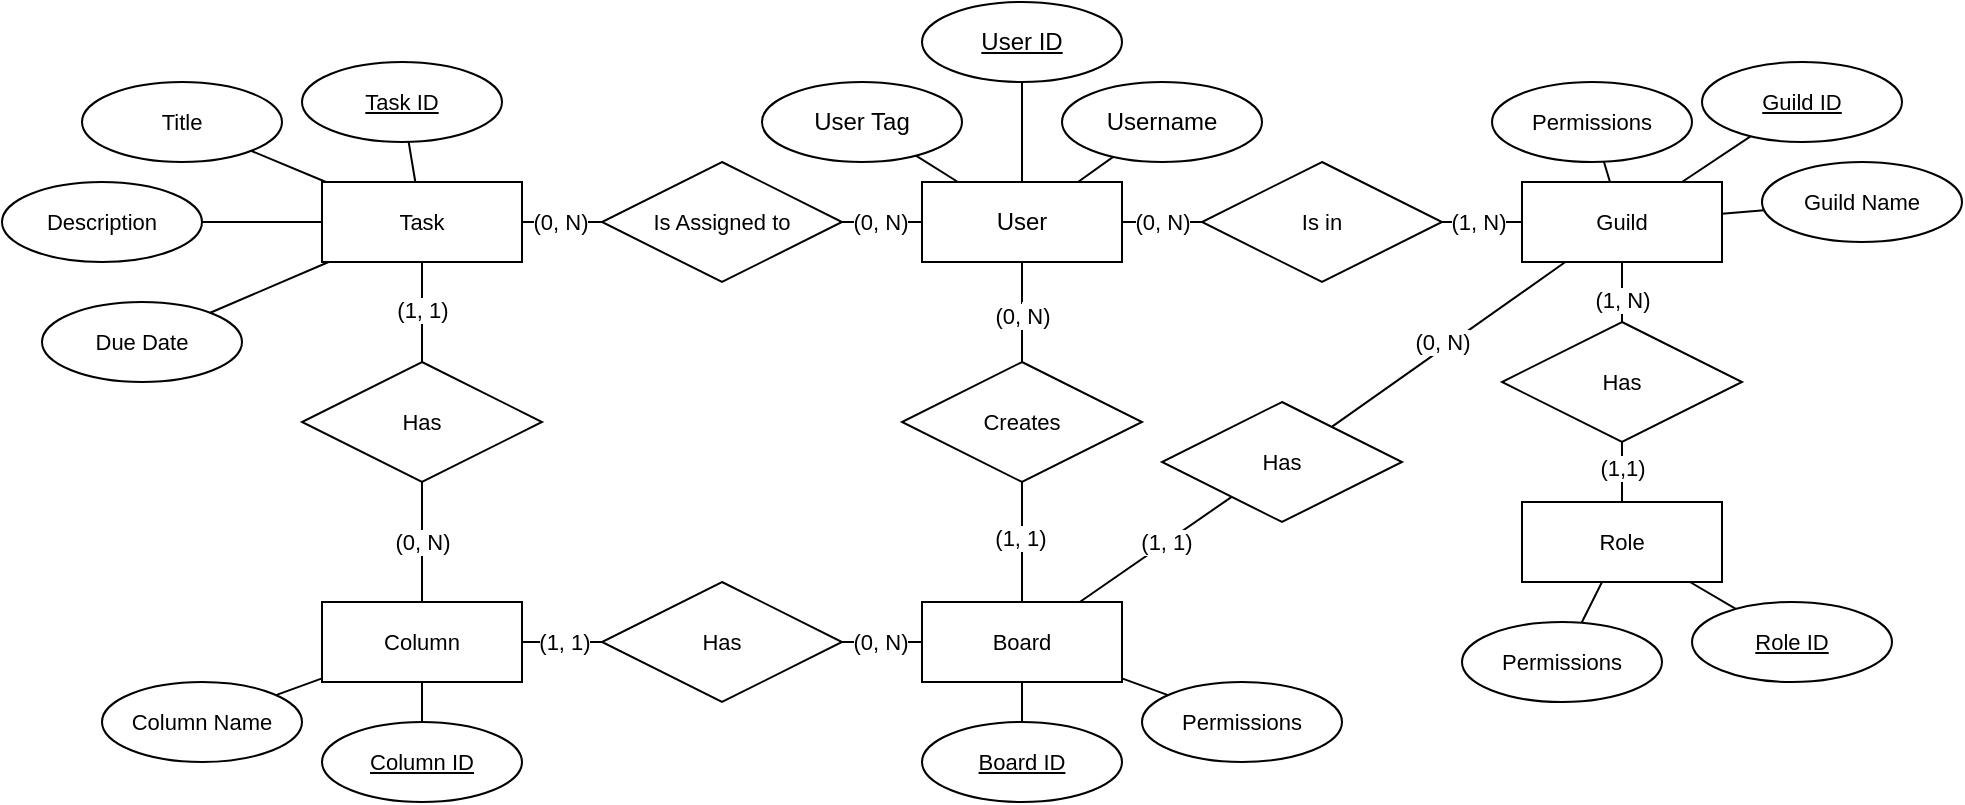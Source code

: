 <mxfile version="24.7.17">
  <diagram id="R2lEEEUBdFMjLlhIrx00" name="Page-1">
    <mxGraphModel grid="1" page="1" gridSize="10" guides="1" tooltips="1" connect="1" arrows="1" fold="1" pageScale="1" pageWidth="850" pageHeight="1100" math="0" shadow="0" extFonts="Permanent Marker^https://fonts.googleapis.com/css?family=Permanent+Marker">
      <root>
        <mxCell id="0" />
        <mxCell id="1" parent="0" />
        <mxCell id="qGmKelO1uOc2lFueApY_-7" style="edgeStyle=none;shape=connector;rounded=0;orthogonalLoop=1;jettySize=auto;html=1;strokeColor=default;align=center;verticalAlign=middle;fontFamily=Helvetica;fontSize=11;fontColor=default;labelBackgroundColor=default;endArrow=none;endFill=0;" edge="1" parent="1" source="qGmKelO1uOc2lFueApY_-1" target="qGmKelO1uOc2lFueApY_-4">
          <mxGeometry relative="1" as="geometry" />
        </mxCell>
        <mxCell id="qGmKelO1uOc2lFueApY_-8" style="edgeStyle=none;shape=connector;rounded=0;orthogonalLoop=1;jettySize=auto;html=1;strokeColor=default;align=center;verticalAlign=middle;fontFamily=Helvetica;fontSize=11;fontColor=default;labelBackgroundColor=default;endArrow=none;endFill=0;" edge="1" parent="1" source="qGmKelO1uOc2lFueApY_-1" target="qGmKelO1uOc2lFueApY_-3">
          <mxGeometry relative="1" as="geometry" />
        </mxCell>
        <mxCell id="qGmKelO1uOc2lFueApY_-28" style="edgeStyle=none;shape=connector;rounded=0;orthogonalLoop=1;jettySize=auto;html=1;strokeColor=default;align=center;verticalAlign=middle;fontFamily=Helvetica;fontSize=11;fontColor=default;labelBackgroundColor=default;endArrow=none;endFill=0;" edge="1" parent="1" source="qGmKelO1uOc2lFueApY_-1" target="qGmKelO1uOc2lFueApY_-27">
          <mxGeometry relative="1" as="geometry" />
        </mxCell>
        <mxCell id="qGmKelO1uOc2lFueApY_-30" value="(0, N)" style="edgeLabel;html=1;align=center;verticalAlign=middle;resizable=0;points=[];fontFamily=Helvetica;fontSize=11;fontColor=default;labelBackgroundColor=default;" connectable="0" vertex="1" parent="qGmKelO1uOc2lFueApY_-28">
          <mxGeometry x="-0.263" relative="1" as="geometry">
            <mxPoint x="5" as="offset" />
          </mxGeometry>
        </mxCell>
        <mxCell id="qGmKelO1uOc2lFueApY_-43" style="edgeStyle=none;shape=connector;rounded=0;orthogonalLoop=1;jettySize=auto;html=1;strokeColor=default;align=center;verticalAlign=middle;fontFamily=Helvetica;fontSize=11;fontColor=default;labelBackgroundColor=default;endArrow=none;endFill=0;" edge="1" parent="1" source="qGmKelO1uOc2lFueApY_-1" target="qGmKelO1uOc2lFueApY_-42">
          <mxGeometry relative="1" as="geometry" />
        </mxCell>
        <mxCell id="qGmKelO1uOc2lFueApY_-44" value="(" style="edgeLabel;html=1;align=center;verticalAlign=middle;resizable=0;points=[];fontFamily=Helvetica;fontSize=11;fontColor=default;labelBackgroundColor=default;" connectable="0" vertex="1" parent="qGmKelO1uOc2lFueApY_-43">
          <mxGeometry x="0.017" y="1" relative="1" as="geometry">
            <mxPoint as="offset" />
          </mxGeometry>
        </mxCell>
        <mxCell id="qGmKelO1uOc2lFueApY_-45" value="(0, N)" style="edgeLabel;html=1;align=center;verticalAlign=middle;resizable=0;points=[];fontFamily=Helvetica;fontSize=11;fontColor=default;labelBackgroundColor=default;" connectable="0" vertex="1" parent="qGmKelO1uOc2lFueApY_-43">
          <mxGeometry x="0.055" relative="1" as="geometry">
            <mxPoint as="offset" />
          </mxGeometry>
        </mxCell>
        <mxCell id="qGmKelO1uOc2lFueApY_-65" style="edgeStyle=none;shape=connector;rounded=0;orthogonalLoop=1;jettySize=auto;html=1;strokeColor=default;align=center;verticalAlign=middle;fontFamily=Helvetica;fontSize=11;fontColor=default;labelBackgroundColor=default;endArrow=none;endFill=0;" edge="1" parent="1" source="qGmKelO1uOc2lFueApY_-1" target="qGmKelO1uOc2lFueApY_-64">
          <mxGeometry relative="1" as="geometry" />
        </mxCell>
        <mxCell id="qGmKelO1uOc2lFueApY_-67" value="(0, N)" style="edgeLabel;html=1;align=center;verticalAlign=middle;resizable=0;points=[];fontFamily=Helvetica;fontSize=11;fontColor=default;labelBackgroundColor=default;" connectable="0" vertex="1" parent="qGmKelO1uOc2lFueApY_-65">
          <mxGeometry x="0.04" relative="1" as="geometry">
            <mxPoint as="offset" />
          </mxGeometry>
        </mxCell>
        <mxCell id="qGmKelO1uOc2lFueApY_-1" value="User" style="whiteSpace=wrap;html=1;align=center;" vertex="1" parent="1">
          <mxGeometry x="140" y="140" width="100" height="40" as="geometry" />
        </mxCell>
        <mxCell id="qGmKelO1uOc2lFueApY_-2" value="User ID" style="ellipse;whiteSpace=wrap;html=1;align=center;fontStyle=4;" vertex="1" parent="1">
          <mxGeometry x="140" y="50" width="100" height="40" as="geometry" />
        </mxCell>
        <mxCell id="qGmKelO1uOc2lFueApY_-3" value="Username" style="ellipse;whiteSpace=wrap;html=1;align=center;" vertex="1" parent="1">
          <mxGeometry x="210" y="90" width="100" height="40" as="geometry" />
        </mxCell>
        <mxCell id="qGmKelO1uOc2lFueApY_-4" value="User Tag" style="ellipse;whiteSpace=wrap;html=1;align=center;" vertex="1" parent="1">
          <mxGeometry x="60" y="90" width="100" height="40" as="geometry" />
        </mxCell>
        <mxCell id="qGmKelO1uOc2lFueApY_-5" style="rounded=0;orthogonalLoop=1;jettySize=auto;html=1;endArrow=none;endFill=0;" edge="1" parent="1" source="qGmKelO1uOc2lFueApY_-1" target="qGmKelO1uOc2lFueApY_-2">
          <mxGeometry relative="1" as="geometry" />
        </mxCell>
        <mxCell id="qGmKelO1uOc2lFueApY_-13" style="edgeStyle=none;shape=connector;rounded=0;orthogonalLoop=1;jettySize=auto;html=1;strokeColor=default;align=center;verticalAlign=middle;fontFamily=Helvetica;fontSize=11;fontColor=default;labelBackgroundColor=default;endArrow=none;endFill=0;" edge="1" parent="1" source="qGmKelO1uOc2lFueApY_-9" target="qGmKelO1uOc2lFueApY_-12">
          <mxGeometry relative="1" as="geometry" />
        </mxCell>
        <mxCell id="qGmKelO1uOc2lFueApY_-14" style="edgeStyle=none;shape=connector;rounded=0;orthogonalLoop=1;jettySize=auto;html=1;strokeColor=default;align=center;verticalAlign=middle;fontFamily=Helvetica;fontSize=11;fontColor=default;labelBackgroundColor=default;endArrow=none;endFill=0;" edge="1" parent="1" source="qGmKelO1uOc2lFueApY_-9" target="qGmKelO1uOc2lFueApY_-10">
          <mxGeometry relative="1" as="geometry" />
        </mxCell>
        <mxCell id="qGmKelO1uOc2lFueApY_-15" style="edgeStyle=none;shape=connector;rounded=0;orthogonalLoop=1;jettySize=auto;html=1;strokeColor=default;align=center;verticalAlign=middle;fontFamily=Helvetica;fontSize=11;fontColor=default;labelBackgroundColor=default;endArrow=none;endFill=0;" edge="1" parent="1" source="qGmKelO1uOc2lFueApY_-9" target="qGmKelO1uOc2lFueApY_-11">
          <mxGeometry relative="1" as="geometry" />
        </mxCell>
        <mxCell id="qGmKelO1uOc2lFueApY_-33" style="edgeStyle=none;shape=connector;rounded=0;orthogonalLoop=1;jettySize=auto;html=1;strokeColor=default;align=center;verticalAlign=middle;fontFamily=Helvetica;fontSize=11;fontColor=default;labelBackgroundColor=default;endArrow=none;endFill=0;" edge="1" parent="1" source="qGmKelO1uOc2lFueApY_-9" target="qGmKelO1uOc2lFueApY_-32">
          <mxGeometry relative="1" as="geometry" />
        </mxCell>
        <mxCell id="qGmKelO1uOc2lFueApY_-35" value="(1, N)" style="edgeLabel;html=1;align=center;verticalAlign=middle;resizable=0;points=[];fontFamily=Helvetica;fontSize=11;fontColor=default;labelBackgroundColor=default;" connectable="0" vertex="1" parent="qGmKelO1uOc2lFueApY_-33">
          <mxGeometry x="0.247" y="-2" relative="1" as="geometry">
            <mxPoint x="2" as="offset" />
          </mxGeometry>
        </mxCell>
        <mxCell id="qGmKelO1uOc2lFueApY_-38" style="edgeStyle=none;shape=connector;rounded=0;orthogonalLoop=1;jettySize=auto;html=1;strokeColor=default;align=center;verticalAlign=middle;fontFamily=Helvetica;fontSize=11;fontColor=default;labelBackgroundColor=default;endArrow=none;endFill=0;" edge="1" parent="1" source="qGmKelO1uOc2lFueApY_-9" target="qGmKelO1uOc2lFueApY_-37">
          <mxGeometry relative="1" as="geometry" />
        </mxCell>
        <mxCell id="qGmKelO1uOc2lFueApY_-39" value="(0, N)" style="edgeLabel;html=1;align=center;verticalAlign=middle;resizable=0;points=[];fontFamily=Helvetica;fontSize=11;fontColor=default;labelBackgroundColor=default;" connectable="0" vertex="1" parent="qGmKelO1uOc2lFueApY_-38">
          <mxGeometry x="0.101" y="-4" relative="1" as="geometry">
            <mxPoint x="5" y="-2" as="offset" />
          </mxGeometry>
        </mxCell>
        <mxCell id="qGmKelO1uOc2lFueApY_-9" value="Guild" style="whiteSpace=wrap;html=1;align=center;fontFamily=Helvetica;fontSize=11;fontColor=default;labelBackgroundColor=default;" vertex="1" parent="1">
          <mxGeometry x="440" y="140" width="100" height="40" as="geometry" />
        </mxCell>
        <mxCell id="qGmKelO1uOc2lFueApY_-10" value="Guild ID" style="ellipse;whiteSpace=wrap;html=1;align=center;fontStyle=4;fontFamily=Helvetica;fontSize=11;fontColor=default;labelBackgroundColor=default;" vertex="1" parent="1">
          <mxGeometry x="530" y="80" width="100" height="40" as="geometry" />
        </mxCell>
        <mxCell id="qGmKelO1uOc2lFueApY_-11" value="Guild Name" style="ellipse;whiteSpace=wrap;html=1;align=center;fontFamily=Helvetica;fontSize=11;fontColor=default;labelBackgroundColor=default;" vertex="1" parent="1">
          <mxGeometry x="560" y="130" width="100" height="40" as="geometry" />
        </mxCell>
        <mxCell id="qGmKelO1uOc2lFueApY_-12" value="Permissions" style="ellipse;whiteSpace=wrap;html=1;align=center;fontFamily=Helvetica;fontSize=11;fontColor=default;labelBackgroundColor=default;" vertex="1" parent="1">
          <mxGeometry x="425" y="90" width="100" height="40" as="geometry" />
        </mxCell>
        <mxCell id="qGmKelO1uOc2lFueApY_-19" style="edgeStyle=none;shape=connector;rounded=0;orthogonalLoop=1;jettySize=auto;html=1;strokeColor=default;align=center;verticalAlign=middle;fontFamily=Helvetica;fontSize=11;fontColor=default;labelBackgroundColor=default;endArrow=none;endFill=0;" edge="1" parent="1" source="qGmKelO1uOc2lFueApY_-16" target="qGmKelO1uOc2lFueApY_-17">
          <mxGeometry relative="1" as="geometry" />
        </mxCell>
        <mxCell id="qGmKelO1uOc2lFueApY_-20" style="edgeStyle=none;shape=connector;rounded=0;orthogonalLoop=1;jettySize=auto;html=1;strokeColor=default;align=center;verticalAlign=middle;fontFamily=Helvetica;fontSize=11;fontColor=default;labelBackgroundColor=default;endArrow=none;endFill=0;" edge="1" parent="1" source="qGmKelO1uOc2lFueApY_-16" target="qGmKelO1uOc2lFueApY_-18">
          <mxGeometry relative="1" as="geometry" />
        </mxCell>
        <mxCell id="qGmKelO1uOc2lFueApY_-16" value="Role" style="whiteSpace=wrap;html=1;align=center;fontFamily=Helvetica;fontSize=11;fontColor=default;labelBackgroundColor=default;" vertex="1" parent="1">
          <mxGeometry x="440" y="300" width="100" height="40" as="geometry" />
        </mxCell>
        <mxCell id="qGmKelO1uOc2lFueApY_-17" value="Role ID" style="ellipse;whiteSpace=wrap;html=1;align=center;fontStyle=4;fontFamily=Helvetica;fontSize=11;fontColor=default;labelBackgroundColor=default;" vertex="1" parent="1">
          <mxGeometry x="525" y="350" width="100" height="40" as="geometry" />
        </mxCell>
        <mxCell id="qGmKelO1uOc2lFueApY_-18" value="Permissions" style="ellipse;whiteSpace=wrap;html=1;align=center;fontFamily=Helvetica;fontSize=11;fontColor=default;labelBackgroundColor=default;" vertex="1" parent="1">
          <mxGeometry x="410" y="360" width="100" height="40" as="geometry" />
        </mxCell>
        <mxCell id="qGmKelO1uOc2lFueApY_-25" style="edgeStyle=none;shape=connector;rounded=0;orthogonalLoop=1;jettySize=auto;html=1;strokeColor=default;align=center;verticalAlign=middle;fontFamily=Helvetica;fontSize=11;fontColor=default;labelBackgroundColor=default;endArrow=none;endFill=0;" edge="1" parent="1" source="qGmKelO1uOc2lFueApY_-21" target="qGmKelO1uOc2lFueApY_-23">
          <mxGeometry relative="1" as="geometry" />
        </mxCell>
        <mxCell id="qGmKelO1uOc2lFueApY_-26" style="edgeStyle=none;shape=connector;rounded=0;orthogonalLoop=1;jettySize=auto;html=1;strokeColor=default;align=center;verticalAlign=middle;fontFamily=Helvetica;fontSize=11;fontColor=default;labelBackgroundColor=default;endArrow=none;endFill=0;" edge="1" parent="1" source="qGmKelO1uOc2lFueApY_-21" target="qGmKelO1uOc2lFueApY_-24">
          <mxGeometry relative="1" as="geometry" />
        </mxCell>
        <mxCell id="qGmKelO1uOc2lFueApY_-54" style="edgeStyle=none;shape=connector;rounded=0;orthogonalLoop=1;jettySize=auto;html=1;strokeColor=default;align=center;verticalAlign=middle;fontFamily=Helvetica;fontSize=11;fontColor=default;labelBackgroundColor=default;endArrow=none;endFill=0;" edge="1" parent="1" source="qGmKelO1uOc2lFueApY_-21" target="qGmKelO1uOc2lFueApY_-53">
          <mxGeometry relative="1" as="geometry" />
        </mxCell>
        <mxCell id="qGmKelO1uOc2lFueApY_-55" value="(0, N)" style="edgeLabel;html=1;align=center;verticalAlign=middle;resizable=0;points=[];fontFamily=Helvetica;fontSize=11;fontColor=default;labelBackgroundColor=default;" connectable="0" vertex="1" parent="qGmKelO1uOc2lFueApY_-54">
          <mxGeometry x="0.056" relative="1" as="geometry">
            <mxPoint as="offset" />
          </mxGeometry>
        </mxCell>
        <mxCell id="qGmKelO1uOc2lFueApY_-21" value="Board" style="whiteSpace=wrap;html=1;align=center;fontFamily=Helvetica;fontSize=11;fontColor=default;labelBackgroundColor=default;" vertex="1" parent="1">
          <mxGeometry x="140" y="350" width="100" height="40" as="geometry" />
        </mxCell>
        <mxCell id="qGmKelO1uOc2lFueApY_-23" value="Board ID" style="ellipse;whiteSpace=wrap;html=1;align=center;fontStyle=4;fontFamily=Helvetica;fontSize=11;fontColor=default;labelBackgroundColor=default;" vertex="1" parent="1">
          <mxGeometry x="140" y="410" width="100" height="40" as="geometry" />
        </mxCell>
        <mxCell id="qGmKelO1uOc2lFueApY_-24" value="Permissions" style="ellipse;whiteSpace=wrap;html=1;align=center;fontFamily=Helvetica;fontSize=11;fontColor=default;labelBackgroundColor=default;" vertex="1" parent="1">
          <mxGeometry x="250" y="390" width="100" height="40" as="geometry" />
        </mxCell>
        <mxCell id="qGmKelO1uOc2lFueApY_-29" style="edgeStyle=none;shape=connector;rounded=0;orthogonalLoop=1;jettySize=auto;html=1;strokeColor=default;align=center;verticalAlign=middle;fontFamily=Helvetica;fontSize=11;fontColor=default;labelBackgroundColor=default;endArrow=none;endFill=0;" edge="1" parent="1" source="qGmKelO1uOc2lFueApY_-27" target="qGmKelO1uOc2lFueApY_-9">
          <mxGeometry relative="1" as="geometry" />
        </mxCell>
        <mxCell id="qGmKelO1uOc2lFueApY_-31" value="(1, N)" style="edgeLabel;html=1;align=center;verticalAlign=middle;resizable=0;points=[];fontFamily=Helvetica;fontSize=11;fontColor=default;labelBackgroundColor=default;" connectable="0" vertex="1" parent="qGmKelO1uOc2lFueApY_-29">
          <mxGeometry x="-0.119" y="-1" relative="1" as="geometry">
            <mxPoint y="-1" as="offset" />
          </mxGeometry>
        </mxCell>
        <mxCell id="qGmKelO1uOc2lFueApY_-27" value="Is in" style="shape=rhombus;perimeter=rhombusPerimeter;whiteSpace=wrap;html=1;align=center;fontFamily=Helvetica;fontSize=11;fontColor=default;labelBackgroundColor=default;" vertex="1" parent="1">
          <mxGeometry x="280" y="130" width="120" height="60" as="geometry" />
        </mxCell>
        <mxCell id="qGmKelO1uOc2lFueApY_-34" style="edgeStyle=none;shape=connector;rounded=0;orthogonalLoop=1;jettySize=auto;html=1;strokeColor=default;align=center;verticalAlign=middle;fontFamily=Helvetica;fontSize=11;fontColor=default;labelBackgroundColor=default;endArrow=none;endFill=0;" edge="1" parent="1" source="qGmKelO1uOc2lFueApY_-32" target="qGmKelO1uOc2lFueApY_-16">
          <mxGeometry relative="1" as="geometry" />
        </mxCell>
        <mxCell id="qGmKelO1uOc2lFueApY_-36" value="(1,1)" style="edgeLabel;html=1;align=center;verticalAlign=middle;resizable=0;points=[];fontFamily=Helvetica;fontSize=11;fontColor=default;labelBackgroundColor=default;" connectable="0" vertex="1" parent="qGmKelO1uOc2lFueApY_-34">
          <mxGeometry x="-0.12" y="2" relative="1" as="geometry">
            <mxPoint x="-2" as="offset" />
          </mxGeometry>
        </mxCell>
        <mxCell id="qGmKelO1uOc2lFueApY_-32" value="Has" style="shape=rhombus;perimeter=rhombusPerimeter;whiteSpace=wrap;html=1;align=center;fontFamily=Helvetica;fontSize=11;fontColor=default;labelBackgroundColor=default;" vertex="1" parent="1">
          <mxGeometry x="430" y="210" width="120" height="60" as="geometry" />
        </mxCell>
        <mxCell id="qGmKelO1uOc2lFueApY_-40" style="edgeStyle=none;shape=connector;rounded=0;orthogonalLoop=1;jettySize=auto;html=1;strokeColor=default;align=center;verticalAlign=middle;fontFamily=Helvetica;fontSize=11;fontColor=default;labelBackgroundColor=default;endArrow=none;endFill=0;" edge="1" parent="1" source="qGmKelO1uOc2lFueApY_-37" target="qGmKelO1uOc2lFueApY_-21">
          <mxGeometry relative="1" as="geometry" />
        </mxCell>
        <mxCell id="qGmKelO1uOc2lFueApY_-41" value="(1, 1)" style="edgeLabel;html=1;align=center;verticalAlign=middle;resizable=0;points=[];fontFamily=Helvetica;fontSize=11;fontColor=default;labelBackgroundColor=default;" connectable="0" vertex="1" parent="qGmKelO1uOc2lFueApY_-40">
          <mxGeometry x="-0.138" y="-1" relative="1" as="geometry">
            <mxPoint as="offset" />
          </mxGeometry>
        </mxCell>
        <mxCell id="qGmKelO1uOc2lFueApY_-37" value="Has" style="shape=rhombus;perimeter=rhombusPerimeter;whiteSpace=wrap;html=1;align=center;fontFamily=Helvetica;fontSize=11;fontColor=default;labelBackgroundColor=default;" vertex="1" parent="1">
          <mxGeometry x="260" y="250" width="120" height="60" as="geometry" />
        </mxCell>
        <mxCell id="qGmKelO1uOc2lFueApY_-46" style="edgeStyle=none;shape=connector;rounded=0;orthogonalLoop=1;jettySize=auto;html=1;strokeColor=default;align=center;verticalAlign=middle;fontFamily=Helvetica;fontSize=11;fontColor=default;labelBackgroundColor=default;endArrow=none;endFill=0;" edge="1" parent="1" source="qGmKelO1uOc2lFueApY_-42" target="qGmKelO1uOc2lFueApY_-21">
          <mxGeometry relative="1" as="geometry" />
        </mxCell>
        <mxCell id="qGmKelO1uOc2lFueApY_-47" value="(1, 1)" style="edgeLabel;html=1;align=center;verticalAlign=middle;resizable=0;points=[];fontFamily=Helvetica;fontSize=11;fontColor=default;labelBackgroundColor=default;" connectable="0" vertex="1" parent="qGmKelO1uOc2lFueApY_-46">
          <mxGeometry x="-0.073" y="-1" relative="1" as="geometry">
            <mxPoint as="offset" />
          </mxGeometry>
        </mxCell>
        <mxCell id="qGmKelO1uOc2lFueApY_-42" value="Creates" style="shape=rhombus;perimeter=rhombusPerimeter;whiteSpace=wrap;html=1;align=center;fontFamily=Helvetica;fontSize=11;fontColor=default;labelBackgroundColor=default;" vertex="1" parent="1">
          <mxGeometry x="130" y="230" width="120" height="60" as="geometry" />
        </mxCell>
        <mxCell id="qGmKelO1uOc2lFueApY_-51" style="edgeStyle=none;shape=connector;rounded=0;orthogonalLoop=1;jettySize=auto;html=1;strokeColor=default;align=center;verticalAlign=middle;fontFamily=Helvetica;fontSize=11;fontColor=default;labelBackgroundColor=default;endArrow=none;endFill=0;" edge="1" parent="1" source="qGmKelO1uOc2lFueApY_-48" target="qGmKelO1uOc2lFueApY_-49">
          <mxGeometry relative="1" as="geometry" />
        </mxCell>
        <mxCell id="qGmKelO1uOc2lFueApY_-52" style="edgeStyle=none;shape=connector;rounded=0;orthogonalLoop=1;jettySize=auto;html=1;strokeColor=default;align=center;verticalAlign=middle;fontFamily=Helvetica;fontSize=11;fontColor=default;labelBackgroundColor=default;endArrow=none;endFill=0;" edge="1" parent="1" source="qGmKelO1uOc2lFueApY_-48" target="qGmKelO1uOc2lFueApY_-50">
          <mxGeometry relative="1" as="geometry" />
        </mxCell>
        <mxCell id="qGmKelO1uOc2lFueApY_-60" style="edgeStyle=none;shape=connector;rounded=0;orthogonalLoop=1;jettySize=auto;html=1;strokeColor=default;align=center;verticalAlign=middle;fontFamily=Helvetica;fontSize=11;fontColor=default;labelBackgroundColor=default;endArrow=none;endFill=0;" edge="1" parent="1" source="qGmKelO1uOc2lFueApY_-48" target="qGmKelO1uOc2lFueApY_-59">
          <mxGeometry relative="1" as="geometry" />
        </mxCell>
        <mxCell id="qGmKelO1uOc2lFueApY_-62" value="(0, N)" style="edgeLabel;html=1;align=center;verticalAlign=middle;resizable=0;points=[];fontFamily=Helvetica;fontSize=11;fontColor=default;labelBackgroundColor=default;" connectable="0" vertex="1" parent="qGmKelO1uOc2lFueApY_-60">
          <mxGeometry x="-0.007" relative="1" as="geometry">
            <mxPoint as="offset" />
          </mxGeometry>
        </mxCell>
        <mxCell id="qGmKelO1uOc2lFueApY_-48" value="Column" style="whiteSpace=wrap;html=1;align=center;fontFamily=Helvetica;fontSize=11;fontColor=default;labelBackgroundColor=default;" vertex="1" parent="1">
          <mxGeometry x="-160" y="350" width="100" height="40" as="geometry" />
        </mxCell>
        <mxCell id="qGmKelO1uOc2lFueApY_-49" value="Column ID" style="ellipse;whiteSpace=wrap;html=1;align=center;fontStyle=4;fontFamily=Helvetica;fontSize=11;fontColor=default;labelBackgroundColor=default;" vertex="1" parent="1">
          <mxGeometry x="-160" y="410" width="100" height="40" as="geometry" />
        </mxCell>
        <mxCell id="qGmKelO1uOc2lFueApY_-50" value="Column Name" style="ellipse;whiteSpace=wrap;html=1;align=center;fontFamily=Helvetica;fontSize=11;fontColor=default;labelBackgroundColor=default;" vertex="1" parent="1">
          <mxGeometry x="-270" y="390" width="100" height="40" as="geometry" />
        </mxCell>
        <mxCell id="qGmKelO1uOc2lFueApY_-56" style="edgeStyle=none;shape=connector;rounded=0;orthogonalLoop=1;jettySize=auto;html=1;strokeColor=default;align=center;verticalAlign=middle;fontFamily=Helvetica;fontSize=11;fontColor=default;labelBackgroundColor=default;endArrow=none;endFill=0;" edge="1" parent="1" source="qGmKelO1uOc2lFueApY_-53" target="qGmKelO1uOc2lFueApY_-48">
          <mxGeometry relative="1" as="geometry" />
        </mxCell>
        <mxCell id="qGmKelO1uOc2lFueApY_-57" value="(1, 1)" style="edgeLabel;html=1;align=center;verticalAlign=middle;resizable=0;points=[];fontFamily=Helvetica;fontSize=11;fontColor=default;labelBackgroundColor=default;" connectable="0" vertex="1" parent="qGmKelO1uOc2lFueApY_-56">
          <mxGeometry x="-0.028" relative="1" as="geometry">
            <mxPoint as="offset" />
          </mxGeometry>
        </mxCell>
        <mxCell id="qGmKelO1uOc2lFueApY_-53" value="Has" style="shape=rhombus;perimeter=rhombusPerimeter;whiteSpace=wrap;html=1;align=center;fontFamily=Helvetica;fontSize=11;fontColor=default;labelBackgroundColor=default;" vertex="1" parent="1">
          <mxGeometry x="-20" y="340" width="120" height="60" as="geometry" />
        </mxCell>
        <mxCell id="qGmKelO1uOc2lFueApY_-75" style="edgeStyle=none;shape=connector;rounded=0;orthogonalLoop=1;jettySize=auto;html=1;strokeColor=default;align=center;verticalAlign=middle;fontFamily=Helvetica;fontSize=11;fontColor=default;labelBackgroundColor=default;endArrow=none;endFill=0;" edge="1" parent="1" source="qGmKelO1uOc2lFueApY_-58" target="qGmKelO1uOc2lFueApY_-69">
          <mxGeometry relative="1" as="geometry" />
        </mxCell>
        <mxCell id="qGmKelO1uOc2lFueApY_-76" style="edgeStyle=none;shape=connector;rounded=0;orthogonalLoop=1;jettySize=auto;html=1;strokeColor=default;align=center;verticalAlign=middle;fontFamily=Helvetica;fontSize=11;fontColor=default;labelBackgroundColor=default;endArrow=none;endFill=0;" edge="1" parent="1" source="qGmKelO1uOc2lFueApY_-58" target="qGmKelO1uOc2lFueApY_-71">
          <mxGeometry relative="1" as="geometry" />
        </mxCell>
        <mxCell id="qGmKelO1uOc2lFueApY_-77" style="edgeStyle=none;shape=connector;rounded=0;orthogonalLoop=1;jettySize=auto;html=1;strokeColor=default;align=center;verticalAlign=middle;fontFamily=Helvetica;fontSize=11;fontColor=default;labelBackgroundColor=default;endArrow=none;endFill=0;" edge="1" parent="1" source="qGmKelO1uOc2lFueApY_-58" target="qGmKelO1uOc2lFueApY_-72">
          <mxGeometry relative="1" as="geometry" />
        </mxCell>
        <mxCell id="qGmKelO1uOc2lFueApY_-78" style="edgeStyle=none;shape=connector;rounded=0;orthogonalLoop=1;jettySize=auto;html=1;strokeColor=default;align=center;verticalAlign=middle;fontFamily=Helvetica;fontSize=11;fontColor=default;labelBackgroundColor=default;endArrow=none;endFill=0;" edge="1" parent="1" source="qGmKelO1uOc2lFueApY_-58" target="qGmKelO1uOc2lFueApY_-74">
          <mxGeometry relative="1" as="geometry" />
        </mxCell>
        <mxCell id="qGmKelO1uOc2lFueApY_-58" value="Task" style="whiteSpace=wrap;html=1;align=center;fontFamily=Helvetica;fontSize=11;fontColor=default;labelBackgroundColor=default;" vertex="1" parent="1">
          <mxGeometry x="-160" y="140" width="100" height="40" as="geometry" />
        </mxCell>
        <mxCell id="qGmKelO1uOc2lFueApY_-61" style="edgeStyle=none;shape=connector;rounded=0;orthogonalLoop=1;jettySize=auto;html=1;strokeColor=default;align=center;verticalAlign=middle;fontFamily=Helvetica;fontSize=11;fontColor=default;labelBackgroundColor=default;endArrow=none;endFill=0;" edge="1" parent="1" source="qGmKelO1uOc2lFueApY_-59" target="qGmKelO1uOc2lFueApY_-58">
          <mxGeometry relative="1" as="geometry" />
        </mxCell>
        <mxCell id="qGmKelO1uOc2lFueApY_-63" value="(1, 1)" style="edgeLabel;html=1;align=center;verticalAlign=middle;resizable=0;points=[];fontFamily=Helvetica;fontSize=11;fontColor=default;labelBackgroundColor=default;" connectable="0" vertex="1" parent="qGmKelO1uOc2lFueApY_-61">
          <mxGeometry x="0.036" relative="1" as="geometry">
            <mxPoint as="offset" />
          </mxGeometry>
        </mxCell>
        <mxCell id="qGmKelO1uOc2lFueApY_-59" value="Has" style="shape=rhombus;perimeter=rhombusPerimeter;whiteSpace=wrap;html=1;align=center;fontFamily=Helvetica;fontSize=11;fontColor=default;labelBackgroundColor=default;" vertex="1" parent="1">
          <mxGeometry x="-170" y="230" width="120" height="60" as="geometry" />
        </mxCell>
        <mxCell id="qGmKelO1uOc2lFueApY_-66" style="edgeStyle=none;shape=connector;rounded=0;orthogonalLoop=1;jettySize=auto;html=1;strokeColor=default;align=center;verticalAlign=middle;fontFamily=Helvetica;fontSize=11;fontColor=default;labelBackgroundColor=default;endArrow=none;endFill=0;" edge="1" parent="1" source="qGmKelO1uOc2lFueApY_-64" target="qGmKelO1uOc2lFueApY_-58">
          <mxGeometry relative="1" as="geometry" />
        </mxCell>
        <mxCell id="qGmKelO1uOc2lFueApY_-68" value="(0, N)" style="edgeLabel;html=1;align=center;verticalAlign=middle;resizable=0;points=[];fontFamily=Helvetica;fontSize=11;fontColor=default;labelBackgroundColor=default;" connectable="0" vertex="1" parent="qGmKelO1uOc2lFueApY_-66">
          <mxGeometry x="0.04" relative="1" as="geometry">
            <mxPoint as="offset" />
          </mxGeometry>
        </mxCell>
        <mxCell id="qGmKelO1uOc2lFueApY_-64" value="Is Assigned to" style="shape=rhombus;perimeter=rhombusPerimeter;whiteSpace=wrap;html=1;align=center;fontFamily=Helvetica;fontSize=11;fontColor=default;labelBackgroundColor=default;" vertex="1" parent="1">
          <mxGeometry x="-20" y="130" width="120" height="60" as="geometry" />
        </mxCell>
        <mxCell id="qGmKelO1uOc2lFueApY_-69" value="Task ID" style="ellipse;whiteSpace=wrap;html=1;align=center;fontStyle=4;fontFamily=Helvetica;fontSize=11;fontColor=default;labelBackgroundColor=default;" vertex="1" parent="1">
          <mxGeometry x="-170" y="80" width="100" height="40" as="geometry" />
        </mxCell>
        <mxCell id="qGmKelO1uOc2lFueApY_-71" value="Title" style="ellipse;whiteSpace=wrap;html=1;align=center;fontFamily=Helvetica;fontSize=11;fontColor=default;labelBackgroundColor=default;" vertex="1" parent="1">
          <mxGeometry x="-280" y="90" width="100" height="40" as="geometry" />
        </mxCell>
        <mxCell id="qGmKelO1uOc2lFueApY_-72" value="Description" style="ellipse;whiteSpace=wrap;html=1;align=center;fontFamily=Helvetica;fontSize=11;fontColor=default;labelBackgroundColor=default;" vertex="1" parent="1">
          <mxGeometry x="-320" y="140" width="100" height="40" as="geometry" />
        </mxCell>
        <mxCell id="qGmKelO1uOc2lFueApY_-74" value="Due Date" style="ellipse;whiteSpace=wrap;html=1;align=center;fontFamily=Helvetica;fontSize=11;fontColor=default;labelBackgroundColor=default;" vertex="1" parent="1">
          <mxGeometry x="-300" y="200" width="100" height="40" as="geometry" />
        </mxCell>
      </root>
    </mxGraphModel>
  </diagram>
</mxfile>
